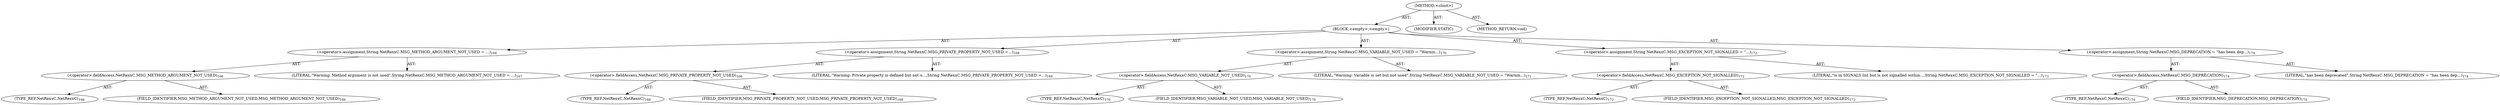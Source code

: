 digraph "&lt;clinit&gt;" {  
"111669149746" [label = <(METHOD,&lt;clinit&gt;)> ]
"25769803906" [label = <(BLOCK,&lt;empty&gt;,&lt;empty&gt;)> ]
"30064771842" [label = <(&lt;operator&gt;.assignment,String NetRexxC.MSG_METHOD_ARGUMENT_NOT_USED = ...)<SUB>166</SUB>> ]
"30064771843" [label = <(&lt;operator&gt;.fieldAccess,NetRexxC.MSG_METHOD_ARGUMENT_NOT_USED)<SUB>166</SUB>> ]
"180388626440" [label = <(TYPE_REF,NetRexxC,NetRexxC)<SUB>166</SUB>> ]
"55834575020" [label = <(FIELD_IDENTIFIER,MSG_METHOD_ARGUMENT_NOT_USED,MSG_METHOD_ARGUMENT_NOT_USED)<SUB>166</SUB>> ]
"90194313416" [label = <(LITERAL,&quot;Warning: Method argument is not used&quot;,String NetRexxC.MSG_METHOD_ARGUMENT_NOT_USED = ...)<SUB>167</SUB>> ]
"30064771844" [label = <(&lt;operator&gt;.assignment,String NetRexxC.MSG_PRIVATE_PROPERTY_NOT_USED =...)<SUB>168</SUB>> ]
"30064771845" [label = <(&lt;operator&gt;.fieldAccess,NetRexxC.MSG_PRIVATE_PROPERTY_NOT_USED)<SUB>168</SUB>> ]
"180388626441" [label = <(TYPE_REF,NetRexxC,NetRexxC)<SUB>168</SUB>> ]
"55834575021" [label = <(FIELD_IDENTIFIER,MSG_PRIVATE_PROPERTY_NOT_USED,MSG_PRIVATE_PROPERTY_NOT_USED)<SUB>168</SUB>> ]
"90194313417" [label = <(LITERAL,&quot;Warning: Private property is defined but not u...,String NetRexxC.MSG_PRIVATE_PROPERTY_NOT_USED =...)<SUB>169</SUB>> ]
"30064771846" [label = <(&lt;operator&gt;.assignment,String NetRexxC.MSG_VARIABLE_NOT_USED = &quot;Warnin...)<SUB>170</SUB>> ]
"30064771847" [label = <(&lt;operator&gt;.fieldAccess,NetRexxC.MSG_VARIABLE_NOT_USED)<SUB>170</SUB>> ]
"180388626442" [label = <(TYPE_REF,NetRexxC,NetRexxC)<SUB>170</SUB>> ]
"55834575022" [label = <(FIELD_IDENTIFIER,MSG_VARIABLE_NOT_USED,MSG_VARIABLE_NOT_USED)<SUB>170</SUB>> ]
"90194313418" [label = <(LITERAL,&quot;Warning: Variable is set but not used&quot;,String NetRexxC.MSG_VARIABLE_NOT_USED = &quot;Warnin...)<SUB>171</SUB>> ]
"30064771848" [label = <(&lt;operator&gt;.assignment,String NetRexxC.MSG_EXCEPTION_NOT_SIGNALLED = &quot;...)<SUB>172</SUB>> ]
"30064771849" [label = <(&lt;operator&gt;.fieldAccess,NetRexxC.MSG_EXCEPTION_NOT_SIGNALLED)<SUB>172</SUB>> ]
"180388626443" [label = <(TYPE_REF,NetRexxC,NetRexxC)<SUB>172</SUB>> ]
"55834575023" [label = <(FIELD_IDENTIFIER,MSG_EXCEPTION_NOT_SIGNALLED,MSG_EXCEPTION_NOT_SIGNALLED)<SUB>172</SUB>> ]
"90194313419" [label = <(LITERAL,&quot;is in SIGNALS list but is not signalled within...,String NetRexxC.MSG_EXCEPTION_NOT_SIGNALLED = &quot;...)<SUB>173</SUB>> ]
"30064771850" [label = <(&lt;operator&gt;.assignment,String NetRexxC.MSG_DEPRECATION = &quot;has been dep...)<SUB>174</SUB>> ]
"30064771851" [label = <(&lt;operator&gt;.fieldAccess,NetRexxC.MSG_DEPRECATION)<SUB>174</SUB>> ]
"180388626444" [label = <(TYPE_REF,NetRexxC,NetRexxC)<SUB>174</SUB>> ]
"55834575024" [label = <(FIELD_IDENTIFIER,MSG_DEPRECATION,MSG_DEPRECATION)<SUB>174</SUB>> ]
"90194313420" [label = <(LITERAL,&quot;has been deprecated&quot;,String NetRexxC.MSG_DEPRECATION = &quot;has been dep...)<SUB>174</SUB>> ]
"133143986319" [label = <(MODIFIER,STATIC)> ]
"128849018930" [label = <(METHOD_RETURN,void)> ]
  "111669149746" -> "25769803906"  [ label = "AST: "] 
  "111669149746" -> "133143986319"  [ label = "AST: "] 
  "111669149746" -> "128849018930"  [ label = "AST: "] 
  "25769803906" -> "30064771842"  [ label = "AST: "] 
  "25769803906" -> "30064771844"  [ label = "AST: "] 
  "25769803906" -> "30064771846"  [ label = "AST: "] 
  "25769803906" -> "30064771848"  [ label = "AST: "] 
  "25769803906" -> "30064771850"  [ label = "AST: "] 
  "30064771842" -> "30064771843"  [ label = "AST: "] 
  "30064771842" -> "90194313416"  [ label = "AST: "] 
  "30064771843" -> "180388626440"  [ label = "AST: "] 
  "30064771843" -> "55834575020"  [ label = "AST: "] 
  "30064771844" -> "30064771845"  [ label = "AST: "] 
  "30064771844" -> "90194313417"  [ label = "AST: "] 
  "30064771845" -> "180388626441"  [ label = "AST: "] 
  "30064771845" -> "55834575021"  [ label = "AST: "] 
  "30064771846" -> "30064771847"  [ label = "AST: "] 
  "30064771846" -> "90194313418"  [ label = "AST: "] 
  "30064771847" -> "180388626442"  [ label = "AST: "] 
  "30064771847" -> "55834575022"  [ label = "AST: "] 
  "30064771848" -> "30064771849"  [ label = "AST: "] 
  "30064771848" -> "90194313419"  [ label = "AST: "] 
  "30064771849" -> "180388626443"  [ label = "AST: "] 
  "30064771849" -> "55834575023"  [ label = "AST: "] 
  "30064771850" -> "30064771851"  [ label = "AST: "] 
  "30064771850" -> "90194313420"  [ label = "AST: "] 
  "30064771851" -> "180388626444"  [ label = "AST: "] 
  "30064771851" -> "55834575024"  [ label = "AST: "] 
}
